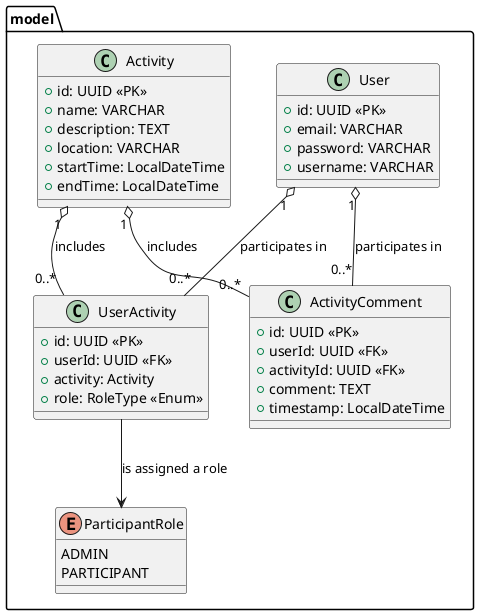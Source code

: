 @startuml
package model {

    class User {
        +id: UUID <<PK>>
        +email: VARCHAR
        +password: VARCHAR
        +username: VARCHAR
    }

    enum ParticipantRole {
        ADMIN
        PARTICIPANT
    }

    class Activity {
        +id: UUID <<PK>>
        +name: VARCHAR
        +description: TEXT
        +location: VARCHAR
        +startTime: LocalDateTime
        +endTime: LocalDateTime
    }

    class UserActivity {
        +id: UUID <<PK>>
        +userId: UUID <<FK>>
        +activity: Activity
        +role: RoleType <<Enum>>
    }

    class ActivityComment {
        +id: UUID <<PK>>
        +userId: UUID <<FK>>
        +activityId: UUID <<FK>>
        +comment: TEXT
        +timestamp: LocalDateTime
    }
}

    'Relationships'
    User "1" o-- "0..*" UserActivity : participates in
    Activity "1" o-- "0..*" UserActivity : includes
    UserActivity --> ParticipantRole : is assigned a role
    User "1" o-- "0..*" ActivityComment : participates in
    Activity "1" o-- "0..*" ActivityComment : includes

}
@enduml
